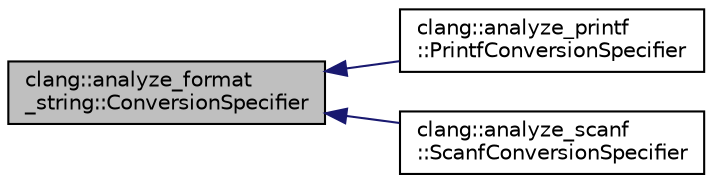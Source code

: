 digraph "clang::analyze_format_string::ConversionSpecifier"
{
 // LATEX_PDF_SIZE
  bgcolor="transparent";
  edge [fontname="Helvetica",fontsize="10",labelfontname="Helvetica",labelfontsize="10"];
  node [fontname="Helvetica",fontsize="10",shape=record];
  rankdir="LR";
  Node1 [label="clang::analyze_format\l_string::ConversionSpecifier",height=0.2,width=0.4,color="black", fillcolor="grey75", style="filled", fontcolor="black",tooltip=" "];
  Node1 -> Node2 [dir="back",color="midnightblue",fontsize="10",style="solid",fontname="Helvetica"];
  Node2 [label="clang::analyze_printf\l::PrintfConversionSpecifier",height=0.2,width=0.4,color="black",URL="$classclang_1_1analyze__printf_1_1PrintfConversionSpecifier.html",tooltip=" "];
  Node1 -> Node3 [dir="back",color="midnightblue",fontsize="10",style="solid",fontname="Helvetica"];
  Node3 [label="clang::analyze_scanf\l::ScanfConversionSpecifier",height=0.2,width=0.4,color="black",URL="$classclang_1_1analyze__scanf_1_1ScanfConversionSpecifier.html",tooltip=" "];
}

